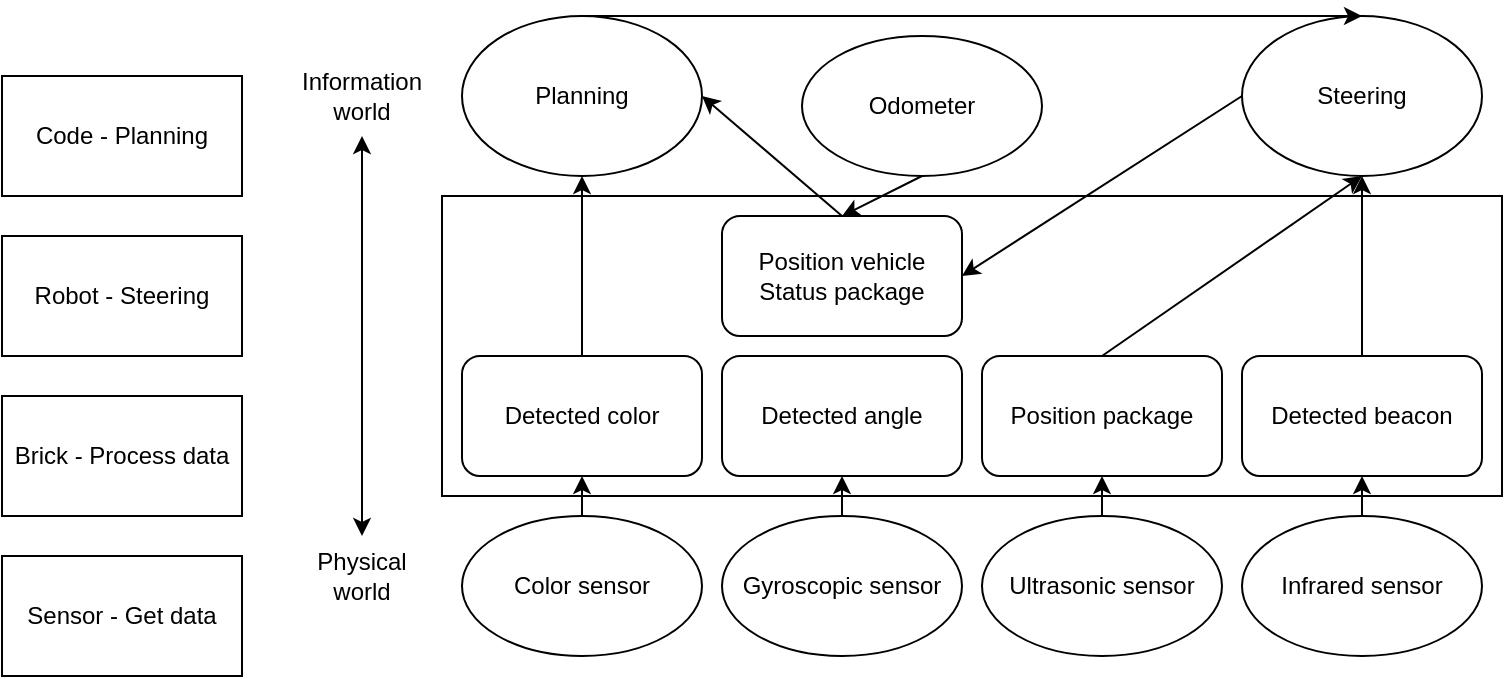<mxfile version="10.6.0" type="device"><diagram id="qG0i7VSujE9CizHZ2VIw" name="Page-1"><mxGraphModel dx="672" dy="705" grid="1" gridSize="10" guides="1" tooltips="1" connect="1" arrows="1" fold="1" page="1" pageScale="1" pageWidth="827" pageHeight="1169" math="0" shadow="0"><root><mxCell id="0"/><mxCell id="1" parent="0"/><mxCell id="mWleLAnQ1i0ybE4V5bGV-1" value="Code - Planning" style="rounded=0;whiteSpace=wrap;html=1;" vertex="1" parent="1"><mxGeometry x="40" y="40" width="120" height="60" as="geometry"/></mxCell><mxCell id="mWleLAnQ1i0ybE4V5bGV-2" value="Robot - Steering" style="rounded=0;whiteSpace=wrap;html=1;" vertex="1" parent="1"><mxGeometry x="40" y="120" width="120" height="60" as="geometry"/></mxCell><mxCell id="mWleLAnQ1i0ybE4V5bGV-3" value="Brick - Process data" style="rounded=0;whiteSpace=wrap;html=1;" vertex="1" parent="1"><mxGeometry x="40" y="200" width="120" height="60" as="geometry"/></mxCell><mxCell id="mWleLAnQ1i0ybE4V5bGV-4" value="Sensor - Get data" style="rounded=0;whiteSpace=wrap;html=1;" vertex="1" parent="1"><mxGeometry x="40" y="280" width="120" height="60" as="geometry"/></mxCell><mxCell id="mWleLAnQ1i0ybE4V5bGV-5" value="Information world" style="text;html=1;strokeColor=none;fillColor=none;align=center;verticalAlign=middle;whiteSpace=wrap;rounded=0;" vertex="1" parent="1"><mxGeometry x="200" y="40" width="40" height="20" as="geometry"/></mxCell><mxCell id="mWleLAnQ1i0ybE4V5bGV-6" value="Physical world" style="text;html=1;strokeColor=none;fillColor=none;align=center;verticalAlign=middle;whiteSpace=wrap;rounded=0;" vertex="1" parent="1"><mxGeometry x="200" y="280" width="40" height="20" as="geometry"/></mxCell><mxCell id="mWleLAnQ1i0ybE4V5bGV-7" value="" style="endArrow=classic;startArrow=classic;html=1;" edge="1" parent="1"><mxGeometry width="50" height="50" relative="1" as="geometry"><mxPoint x="220" y="270" as="sourcePoint"/><mxPoint x="220" y="70" as="targetPoint"/></mxGeometry></mxCell><mxCell id="mWleLAnQ1i0ybE4V5bGV-9" value="" style="rounded=0;whiteSpace=wrap;html=1;" vertex="1" parent="1"><mxGeometry x="260" y="100" width="530" height="150" as="geometry"/></mxCell><mxCell id="mWleLAnQ1i0ybE4V5bGV-10" value="Planning" style="ellipse;whiteSpace=wrap;html=1;" vertex="1" parent="1"><mxGeometry x="270" y="10" width="120" height="80" as="geometry"/></mxCell><mxCell id="mWleLAnQ1i0ybE4V5bGV-11" value="Steering" style="ellipse;whiteSpace=wrap;html=1;" vertex="1" parent="1"><mxGeometry x="660" y="10" width="120" height="80" as="geometry"/></mxCell><mxCell id="mWleLAnQ1i0ybE4V5bGV-12" value="Color sensor" style="ellipse;whiteSpace=wrap;html=1;" vertex="1" parent="1"><mxGeometry x="270" y="260" width="120" height="70" as="geometry"/></mxCell><mxCell id="mWleLAnQ1i0ybE4V5bGV-13" value="Gyroscopic sensor" style="ellipse;whiteSpace=wrap;html=1;" vertex="1" parent="1"><mxGeometry x="400" y="260" width="120" height="70" as="geometry"/></mxCell><mxCell id="mWleLAnQ1i0ybE4V5bGV-14" value="Ultrasonic sensor" style="ellipse;whiteSpace=wrap;html=1;" vertex="1" parent="1"><mxGeometry x="530" y="260" width="120" height="70" as="geometry"/></mxCell><mxCell id="mWleLAnQ1i0ybE4V5bGV-15" value="Infrared sensor" style="ellipse;whiteSpace=wrap;html=1;" vertex="1" parent="1"><mxGeometry x="660" y="260" width="120" height="70" as="geometry"/></mxCell><mxCell id="mWleLAnQ1i0ybE4V5bGV-16" value="Odometer" style="ellipse;whiteSpace=wrap;html=1;" vertex="1" parent="1"><mxGeometry x="440" y="20" width="120" height="70" as="geometry"/></mxCell><mxCell id="mWleLAnQ1i0ybE4V5bGV-18" value="Detected color" style="rounded=1;whiteSpace=wrap;html=1;" vertex="1" parent="1"><mxGeometry x="270" y="180" width="120" height="60" as="geometry"/></mxCell><mxCell id="mWleLAnQ1i0ybE4V5bGV-19" value="Detected angle" style="rounded=1;whiteSpace=wrap;html=1;" vertex="1" parent="1"><mxGeometry x="400" y="180" width="120" height="60" as="geometry"/></mxCell><mxCell id="mWleLAnQ1i0ybE4V5bGV-20" value="Position vehicle Status package&lt;br&gt;" style="rounded=1;whiteSpace=wrap;html=1;" vertex="1" parent="1"><mxGeometry x="400" y="110" width="120" height="60" as="geometry"/></mxCell><mxCell id="mWleLAnQ1i0ybE4V5bGV-21" value="Position package&lt;br&gt;" style="rounded=1;whiteSpace=wrap;html=1;" vertex="1" parent="1"><mxGeometry x="530" y="180" width="120" height="60" as="geometry"/></mxCell><mxCell id="mWleLAnQ1i0ybE4V5bGV-22" value="Detected beacon&lt;br&gt;" style="rounded=1;whiteSpace=wrap;html=1;" vertex="1" parent="1"><mxGeometry x="660" y="180" width="120" height="60" as="geometry"/></mxCell><mxCell id="mWleLAnQ1i0ybE4V5bGV-23" value="" style="endArrow=classic;html=1;exitX=0.5;exitY=0;exitDx=0;exitDy=0;entryX=0.5;entryY=1;entryDx=0;entryDy=0;" edge="1" parent="1" source="mWleLAnQ1i0ybE4V5bGV-12" target="mWleLAnQ1i0ybE4V5bGV-18"><mxGeometry width="50" height="50" relative="1" as="geometry"><mxPoint x="240" y="500" as="sourcePoint"/><mxPoint x="290" y="450" as="targetPoint"/></mxGeometry></mxCell><mxCell id="mWleLAnQ1i0ybE4V5bGV-24" value="" style="endArrow=classic;html=1;exitX=0.5;exitY=0;exitDx=0;exitDy=0;entryX=0.5;entryY=1;entryDx=0;entryDy=0;" edge="1" parent="1" source="mWleLAnQ1i0ybE4V5bGV-18" target="mWleLAnQ1i0ybE4V5bGV-10"><mxGeometry width="50" height="50" relative="1" as="geometry"><mxPoint x="240" y="500" as="sourcePoint"/><mxPoint x="290" y="450" as="targetPoint"/></mxGeometry></mxCell><mxCell id="mWleLAnQ1i0ybE4V5bGV-25" value="" style="endArrow=classic;html=1;exitX=0.5;exitY=0;exitDx=0;exitDy=0;entryX=0.5;entryY=1;entryDx=0;entryDy=0;" edge="1" parent="1" source="mWleLAnQ1i0ybE4V5bGV-13" target="mWleLAnQ1i0ybE4V5bGV-19"><mxGeometry width="50" height="50" relative="1" as="geometry"><mxPoint x="240" y="500" as="sourcePoint"/><mxPoint x="290" y="450" as="targetPoint"/></mxGeometry></mxCell><mxCell id="mWleLAnQ1i0ybE4V5bGV-26" value="" style="endArrow=classic;html=1;exitX=0.5;exitY=1;exitDx=0;exitDy=0;entryX=0.5;entryY=0;entryDx=0;entryDy=0;" edge="1" parent="1" source="mWleLAnQ1i0ybE4V5bGV-16" target="mWleLAnQ1i0ybE4V5bGV-20"><mxGeometry width="50" height="50" relative="1" as="geometry"><mxPoint x="240" y="410" as="sourcePoint"/><mxPoint x="290" y="360" as="targetPoint"/></mxGeometry></mxCell><mxCell id="mWleLAnQ1i0ybE4V5bGV-27" value="" style="endArrow=classic;html=1;exitX=0.5;exitY=0;exitDx=0;exitDy=0;entryX=1;entryY=0.5;entryDx=0;entryDy=0;" edge="1" parent="1" source="mWleLAnQ1i0ybE4V5bGV-20" target="mWleLAnQ1i0ybE4V5bGV-10"><mxGeometry width="50" height="50" relative="1" as="geometry"><mxPoint x="240" y="410" as="sourcePoint"/><mxPoint x="290" y="360" as="targetPoint"/></mxGeometry></mxCell><mxCell id="mWleLAnQ1i0ybE4V5bGV-29" value="" style="endArrow=classic;html=1;exitX=0.5;exitY=0;exitDx=0;exitDy=0;entryX=0.5;entryY=1;entryDx=0;entryDy=0;" edge="1" parent="1" source="mWleLAnQ1i0ybE4V5bGV-14" target="mWleLAnQ1i0ybE4V5bGV-21"><mxGeometry width="50" height="50" relative="1" as="geometry"><mxPoint x="240" y="410" as="sourcePoint"/><mxPoint x="290" y="360" as="targetPoint"/></mxGeometry></mxCell><mxCell id="mWleLAnQ1i0ybE4V5bGV-31" value="" style="endArrow=classic;html=1;exitX=0.5;exitY=0;exitDx=0;exitDy=0;entryX=0.5;entryY=1;entryDx=0;entryDy=0;" edge="1" parent="1" source="mWleLAnQ1i0ybE4V5bGV-15" target="mWleLAnQ1i0ybE4V5bGV-22"><mxGeometry width="50" height="50" relative="1" as="geometry"><mxPoint x="240" y="410" as="sourcePoint"/><mxPoint x="290" y="360" as="targetPoint"/></mxGeometry></mxCell><mxCell id="mWleLAnQ1i0ybE4V5bGV-32" value="" style="endArrow=classic;html=1;exitX=0;exitY=0.5;exitDx=0;exitDy=0;entryX=1;entryY=0.5;entryDx=0;entryDy=0;" edge="1" parent="1" source="mWleLAnQ1i0ybE4V5bGV-11" target="mWleLAnQ1i0ybE4V5bGV-20"><mxGeometry width="50" height="50" relative="1" as="geometry"><mxPoint x="240" y="410" as="sourcePoint"/><mxPoint x="290" y="360" as="targetPoint"/></mxGeometry></mxCell><mxCell id="mWleLAnQ1i0ybE4V5bGV-33" value="" style="endArrow=classic;html=1;exitX=0.5;exitY=0;exitDx=0;exitDy=0;entryX=0.5;entryY=1;entryDx=0;entryDy=0;" edge="1" parent="1" source="mWleLAnQ1i0ybE4V5bGV-21" target="mWleLAnQ1i0ybE4V5bGV-11"><mxGeometry width="50" height="50" relative="1" as="geometry"><mxPoint x="240" y="410" as="sourcePoint"/><mxPoint x="290" y="360" as="targetPoint"/></mxGeometry></mxCell><mxCell id="mWleLAnQ1i0ybE4V5bGV-35" value="" style="endArrow=classic;html=1;exitX=0.5;exitY=0;exitDx=0;exitDy=0;entryX=0.5;entryY=0;entryDx=0;entryDy=0;" edge="1" parent="1" source="mWleLAnQ1i0ybE4V5bGV-10" target="mWleLAnQ1i0ybE4V5bGV-11"><mxGeometry width="50" height="50" relative="1" as="geometry"><mxPoint x="240" y="410" as="sourcePoint"/><mxPoint x="290" y="360" as="targetPoint"/></mxGeometry></mxCell><mxCell id="mWleLAnQ1i0ybE4V5bGV-36" value="" style="endArrow=classic;html=1;exitX=0.5;exitY=0;exitDx=0;exitDy=0;entryX=0.5;entryY=1;entryDx=0;entryDy=0;" edge="1" parent="1" source="mWleLAnQ1i0ybE4V5bGV-22" target="mWleLAnQ1i0ybE4V5bGV-11"><mxGeometry width="50" height="50" relative="1" as="geometry"><mxPoint x="240" y="410" as="sourcePoint"/><mxPoint x="290" y="360" as="targetPoint"/></mxGeometry></mxCell></root></mxGraphModel></diagram></mxfile>